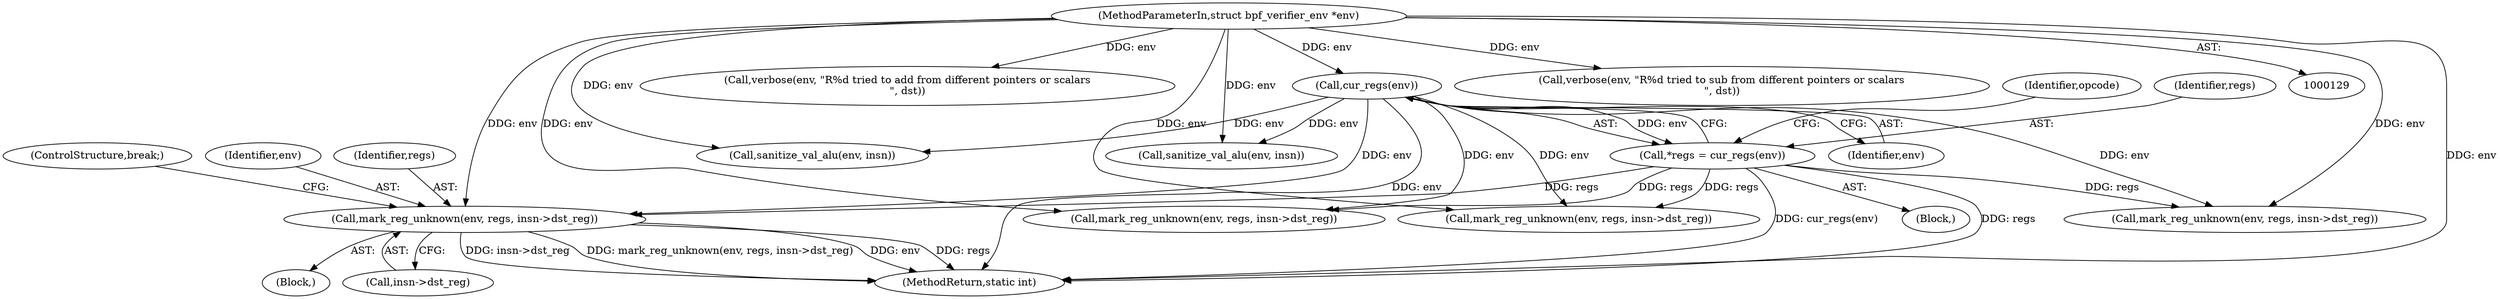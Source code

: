 digraph "0_linux_d3bd7413e0ca40b60cf60d4003246d067cafdeda@pointer" {
"1000839" [label="(Call,mark_reg_unknown(env, regs, insn->dst_reg))"];
"1000138" [label="(Call,cur_regs(env))"];
"1000130" [label="(MethodParameterIn,struct bpf_verifier_env *env)"];
"1000136" [label="(Call,*regs = cur_regs(env))"];
"1000142" [label="(Identifier,opcode)"];
"1000138" [label="(Call,cur_regs(env))"];
"1000736" [label="(Call,mark_reg_unknown(env, regs, insn->dst_reg))"];
"1000273" [label="(Call,verbose(env, \"R%d tried to add from different pointers or scalars\n\", dst))"];
"1000265" [label="(Call,sanitize_val_alu(env, insn))"];
"1000839" [label="(Call,mark_reg_unknown(env, regs, insn->dst_reg))"];
"1000136" [label="(Call,*regs = cur_regs(env))"];
"1000845" [label="(ControlStructure,break;)"];
"1000840" [label="(Identifier,env)"];
"1000879" [label="(Call,mark_reg_unknown(env, regs, insn->dst_reg))"];
"1000903" [label="(MethodReturn,static int)"];
"1000838" [label="(Block,)"];
"1000134" [label="(Block,)"];
"1000376" [label="(Call,verbose(env, \"R%d tried to sub from different pointers or scalars\n\", dst))"];
"1000794" [label="(Call,mark_reg_unknown(env, regs, insn->dst_reg))"];
"1000139" [label="(Identifier,env)"];
"1000137" [label="(Identifier,regs)"];
"1000842" [label="(Call,insn->dst_reg)"];
"1000130" [label="(MethodParameterIn,struct bpf_verifier_env *env)"];
"1000368" [label="(Call,sanitize_val_alu(env, insn))"];
"1000841" [label="(Identifier,regs)"];
"1000839" -> "1000838"  [label="AST: "];
"1000839" -> "1000842"  [label="CFG: "];
"1000840" -> "1000839"  [label="AST: "];
"1000841" -> "1000839"  [label="AST: "];
"1000842" -> "1000839"  [label="AST: "];
"1000845" -> "1000839"  [label="CFG: "];
"1000839" -> "1000903"  [label="DDG: insn->dst_reg"];
"1000839" -> "1000903"  [label="DDG: mark_reg_unknown(env, regs, insn->dst_reg)"];
"1000839" -> "1000903"  [label="DDG: env"];
"1000839" -> "1000903"  [label="DDG: regs"];
"1000138" -> "1000839"  [label="DDG: env"];
"1000130" -> "1000839"  [label="DDG: env"];
"1000136" -> "1000839"  [label="DDG: regs"];
"1000138" -> "1000136"  [label="AST: "];
"1000138" -> "1000139"  [label="CFG: "];
"1000139" -> "1000138"  [label="AST: "];
"1000136" -> "1000138"  [label="CFG: "];
"1000138" -> "1000903"  [label="DDG: env"];
"1000138" -> "1000136"  [label="DDG: env"];
"1000130" -> "1000138"  [label="DDG: env"];
"1000138" -> "1000265"  [label="DDG: env"];
"1000138" -> "1000368"  [label="DDG: env"];
"1000138" -> "1000736"  [label="DDG: env"];
"1000138" -> "1000794"  [label="DDG: env"];
"1000138" -> "1000879"  [label="DDG: env"];
"1000130" -> "1000129"  [label="AST: "];
"1000130" -> "1000903"  [label="DDG: env"];
"1000130" -> "1000265"  [label="DDG: env"];
"1000130" -> "1000273"  [label="DDG: env"];
"1000130" -> "1000368"  [label="DDG: env"];
"1000130" -> "1000376"  [label="DDG: env"];
"1000130" -> "1000736"  [label="DDG: env"];
"1000130" -> "1000794"  [label="DDG: env"];
"1000130" -> "1000879"  [label="DDG: env"];
"1000136" -> "1000134"  [label="AST: "];
"1000137" -> "1000136"  [label="AST: "];
"1000142" -> "1000136"  [label="CFG: "];
"1000136" -> "1000903"  [label="DDG: cur_regs(env)"];
"1000136" -> "1000903"  [label="DDG: regs"];
"1000136" -> "1000736"  [label="DDG: regs"];
"1000136" -> "1000794"  [label="DDG: regs"];
"1000136" -> "1000879"  [label="DDG: regs"];
}
